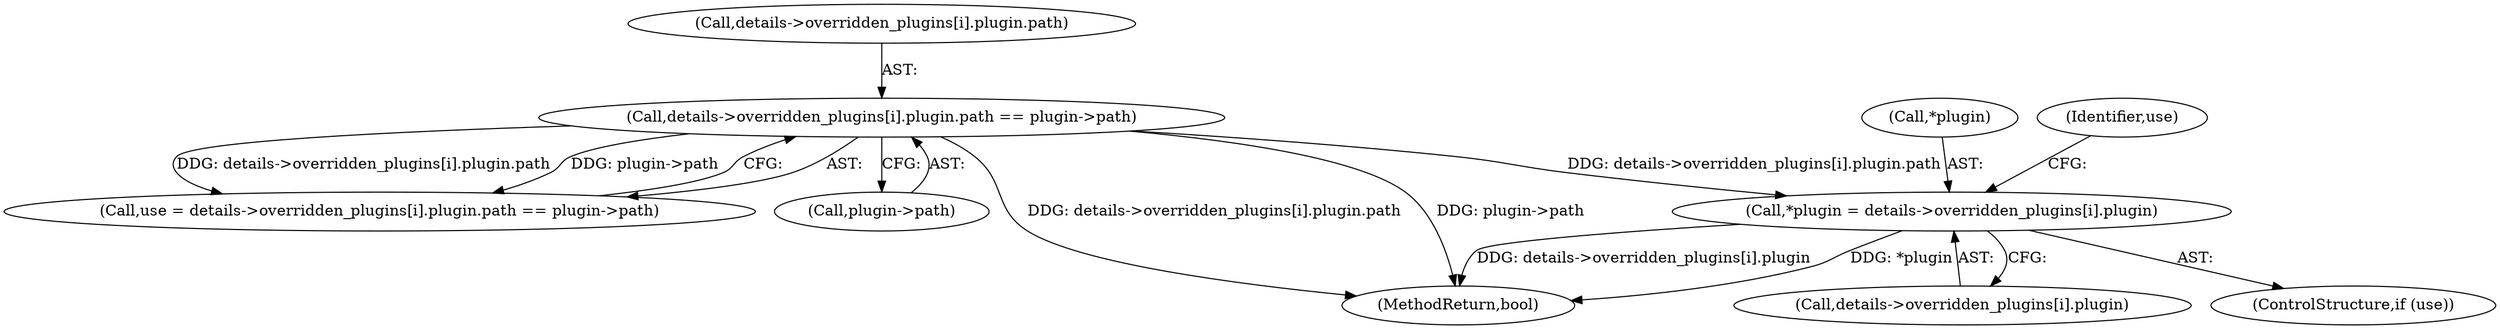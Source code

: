 digraph "0_Chrome_ac8bd041b81e46e4e4fcd5021aaa5499703952e6@pointer" {
"1000169" [label="(Call,*plugin = details->overridden_plugins[i].plugin)"];
"1000154" [label="(Call,details->overridden_plugins[i].plugin.path == plugin->path)"];
"1000152" [label="(Call,use = details->overridden_plugins[i].plugin.path == plugin->path)"];
"1000253" [label="(MethodReturn,bool)"];
"1000169" [label="(Call,*plugin = details->overridden_plugins[i].plugin)"];
"1000155" [label="(Call,details->overridden_plugins[i].plugin.path)"];
"1000154" [label="(Call,details->overridden_plugins[i].plugin.path == plugin->path)"];
"1000164" [label="(Call,plugin->path)"];
"1000170" [label="(Call,*plugin)"];
"1000180" [label="(Identifier,use)"];
"1000172" [label="(Call,details->overridden_plugins[i].plugin)"];
"1000167" [label="(ControlStructure,if (use))"];
"1000169" -> "1000167"  [label="AST: "];
"1000169" -> "1000172"  [label="CFG: "];
"1000170" -> "1000169"  [label="AST: "];
"1000172" -> "1000169"  [label="AST: "];
"1000180" -> "1000169"  [label="CFG: "];
"1000169" -> "1000253"  [label="DDG: details->overridden_plugins[i].plugin"];
"1000169" -> "1000253"  [label="DDG: *plugin"];
"1000154" -> "1000169"  [label="DDG: details->overridden_plugins[i].plugin.path"];
"1000154" -> "1000152"  [label="AST: "];
"1000154" -> "1000164"  [label="CFG: "];
"1000155" -> "1000154"  [label="AST: "];
"1000164" -> "1000154"  [label="AST: "];
"1000152" -> "1000154"  [label="CFG: "];
"1000154" -> "1000253"  [label="DDG: plugin->path"];
"1000154" -> "1000253"  [label="DDG: details->overridden_plugins[i].plugin.path"];
"1000154" -> "1000152"  [label="DDG: details->overridden_plugins[i].plugin.path"];
"1000154" -> "1000152"  [label="DDG: plugin->path"];
}
